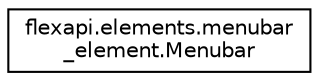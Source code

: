 digraph "Graphical Class Hierarchy"
{
  edge [fontname="Helvetica",fontsize="10",labelfontname="Helvetica",labelfontsize="10"];
  node [fontname="Helvetica",fontsize="10",shape=record];
  rankdir="LR";
  Node1 [label="flexapi.elements.menubar\l_element.Menubar",height=0.2,width=0.4,color="black", fillcolor="white", style="filled",URL="$classflexapi_1_1elements_1_1menubar__element_1_1_menubar.html"];
}
